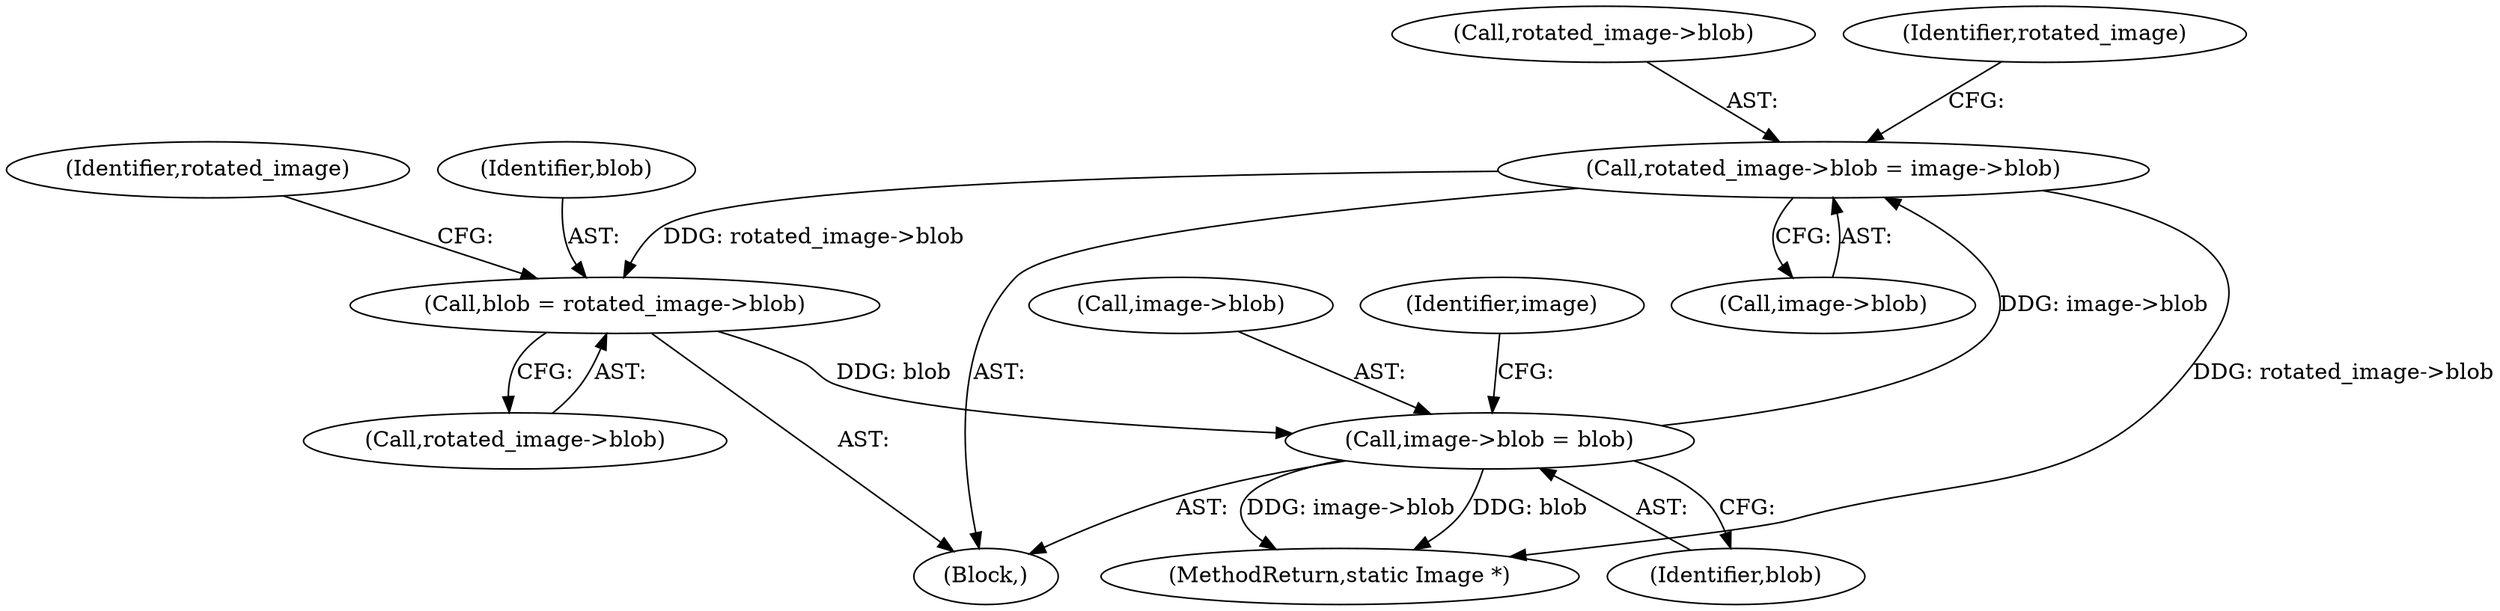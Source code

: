 digraph "0_ImageMagick_51b0ae01709adc1e4a9245e158ef17b85a110960@pointer" {
"1001543" [label="(Call,rotated_image->blob = image->blob)"];
"1001557" [label="(Call,image->blob = blob)"];
"1001538" [label="(Call,blob = rotated_image->blob)"];
"1001543" [label="(Call,rotated_image->blob = image->blob)"];
"1001558" [label="(Call,image->blob)"];
"1001538" [label="(Call,blob = rotated_image->blob)"];
"1001544" [label="(Call,rotated_image->blob)"];
"1001545" [label="(Identifier,rotated_image)"];
"1001547" [label="(Call,image->blob)"];
"1001523" [label="(Block,)"];
"1001823" [label="(MethodReturn,static Image *)"];
"1001540" [label="(Call,rotated_image->blob)"];
"1001543" [label="(Call,rotated_image->blob = image->blob)"];
"1001564" [label="(Identifier,image)"];
"1001557" [label="(Call,image->blob = blob)"];
"1001561" [label="(Identifier,blob)"];
"1001552" [label="(Identifier,rotated_image)"];
"1001539" [label="(Identifier,blob)"];
"1001543" -> "1001523"  [label="AST: "];
"1001543" -> "1001547"  [label="CFG: "];
"1001544" -> "1001543"  [label="AST: "];
"1001547" -> "1001543"  [label="AST: "];
"1001552" -> "1001543"  [label="CFG: "];
"1001543" -> "1001823"  [label="DDG: rotated_image->blob"];
"1001543" -> "1001538"  [label="DDG: rotated_image->blob"];
"1001557" -> "1001543"  [label="DDG: image->blob"];
"1001557" -> "1001523"  [label="AST: "];
"1001557" -> "1001561"  [label="CFG: "];
"1001558" -> "1001557"  [label="AST: "];
"1001561" -> "1001557"  [label="AST: "];
"1001564" -> "1001557"  [label="CFG: "];
"1001557" -> "1001823"  [label="DDG: image->blob"];
"1001557" -> "1001823"  [label="DDG: blob"];
"1001538" -> "1001557"  [label="DDG: blob"];
"1001538" -> "1001523"  [label="AST: "];
"1001538" -> "1001540"  [label="CFG: "];
"1001539" -> "1001538"  [label="AST: "];
"1001540" -> "1001538"  [label="AST: "];
"1001545" -> "1001538"  [label="CFG: "];
}
